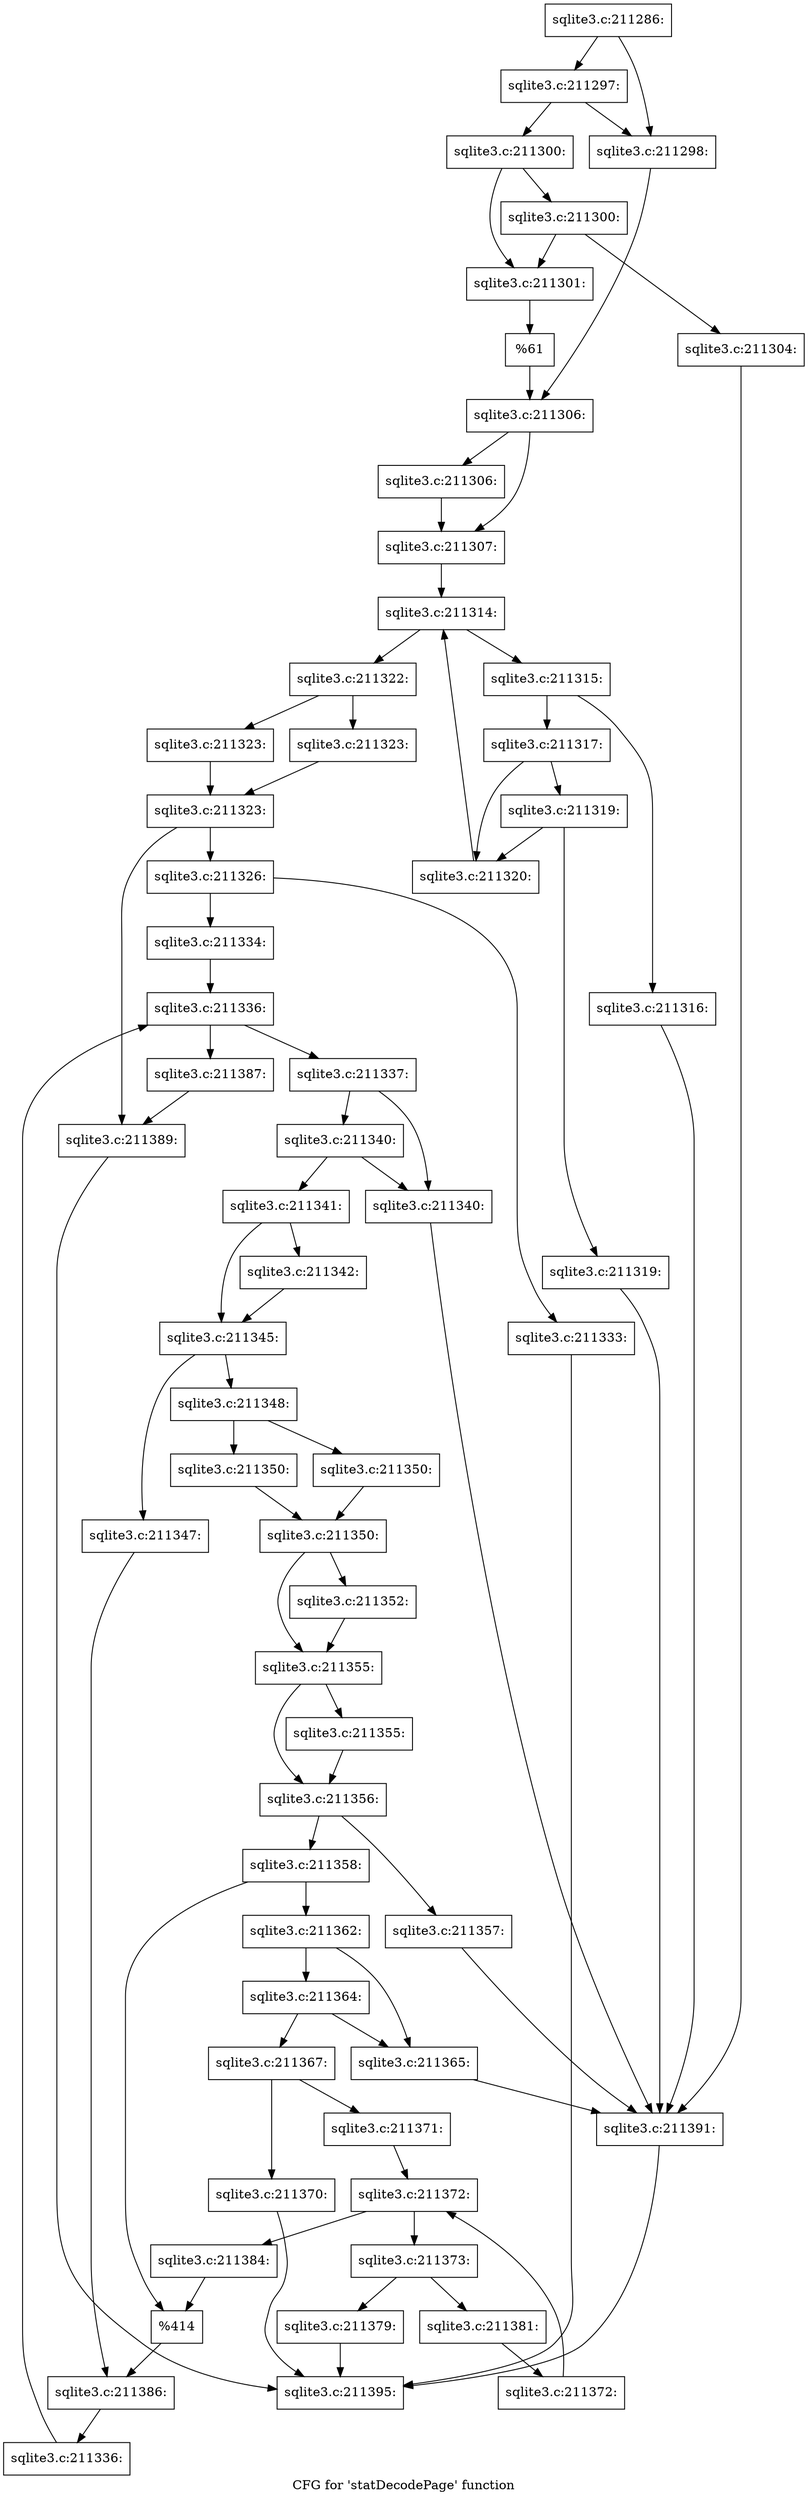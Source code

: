 digraph "CFG for 'statDecodePage' function" {
	label="CFG for 'statDecodePage' function";

	Node0x55c0fb7329c0 [shape=record,label="{sqlite3.c:211286:}"];
	Node0x55c0fb7329c0 -> Node0x55c0f8c3c210;
	Node0x55c0fb7329c0 -> Node0x55c0f8c3c300;
	Node0x55c0f8c3c300 [shape=record,label="{sqlite3.c:211297:}"];
	Node0x55c0f8c3c300 -> Node0x55c0f8c3c210;
	Node0x55c0f8c3c300 -> Node0x55c0f8c3c2b0;
	Node0x55c0f8c3c210 [shape=record,label="{sqlite3.c:211298:}"];
	Node0x55c0f8c3c210 -> Node0x55c0f8c3c260;
	Node0x55c0f8c3c2b0 [shape=record,label="{sqlite3.c:211300:}"];
	Node0x55c0f8c3c2b0 -> Node0x55c0f8c3cfc0;
	Node0x55c0f8c3c2b0 -> Node0x55c0f8c3d0b0;
	Node0x55c0f8c3d0b0 [shape=record,label="{sqlite3.c:211300:}"];
	Node0x55c0f8c3d0b0 -> Node0x55c0f8c3cfc0;
	Node0x55c0f8c3d0b0 -> Node0x55c0f8c3d060;
	Node0x55c0f8c3cfc0 [shape=record,label="{sqlite3.c:211301:}"];
	Node0x55c0f8c3cfc0 -> Node0x55c0f8c3d010;
	Node0x55c0f8c3d060 [shape=record,label="{sqlite3.c:211304:}"];
	Node0x55c0f8c3d060 -> Node0x55c0f8c3e580;
	Node0x55c0f8c3d010 [shape=record,label="{%61}"];
	Node0x55c0f8c3d010 -> Node0x55c0f8c3c260;
	Node0x55c0f8c3c260 [shape=record,label="{sqlite3.c:211306:}"];
	Node0x55c0f8c3c260 -> Node0x55c0f8c3e810;
	Node0x55c0f8c3c260 -> Node0x55c0f8c3e860;
	Node0x55c0f8c3e810 [shape=record,label="{sqlite3.c:211306:}"];
	Node0x55c0f8c3e810 -> Node0x55c0f8c3e860;
	Node0x55c0f8c3e860 [shape=record,label="{sqlite3.c:211307:}"];
	Node0x55c0f8c3e860 -> Node0x55c0f8c41520;
	Node0x55c0f8c41520 [shape=record,label="{sqlite3.c:211314:}"];
	Node0x55c0f8c41520 -> Node0x55c0f8c41800;
	Node0x55c0f8c41520 -> Node0x55c0f8c41680;
	Node0x55c0f8c41800 [shape=record,label="{sqlite3.c:211315:}"];
	Node0x55c0f8c41800 -> Node0x55c0f8c41d00;
	Node0x55c0f8c41800 -> Node0x55c0f8c41d50;
	Node0x55c0f8c41d00 [shape=record,label="{sqlite3.c:211316:}"];
	Node0x55c0f8c41d00 -> Node0x55c0f8c3e580;
	Node0x55c0f8c41d50 [shape=record,label="{sqlite3.c:211317:}"];
	Node0x55c0f8c41d50 -> Node0x55c0f8c436c0;
	Node0x55c0f8c41d50 -> Node0x55c0f8c43670;
	Node0x55c0f8c436c0 [shape=record,label="{sqlite3.c:211319:}"];
	Node0x55c0f8c436c0 -> Node0x55c0f8c43620;
	Node0x55c0f8c436c0 -> Node0x55c0f8c43670;
	Node0x55c0f8c43620 [shape=record,label="{sqlite3.c:211319:}"];
	Node0x55c0f8c43620 -> Node0x55c0f8c3e580;
	Node0x55c0f8c43670 [shape=record,label="{sqlite3.c:211320:}"];
	Node0x55c0f8c43670 -> Node0x55c0f8c41520;
	Node0x55c0f8c41680 [shape=record,label="{sqlite3.c:211322:}"];
	Node0x55c0f8c41680 -> Node0x55c0f8c44470;
	Node0x55c0f8c41680 -> Node0x55c0f8c444c0;
	Node0x55c0f8c44470 [shape=record,label="{sqlite3.c:211323:}"];
	Node0x55c0f8c44470 -> Node0x55c0f8c44510;
	Node0x55c0f8c444c0 [shape=record,label="{sqlite3.c:211323:}"];
	Node0x55c0f8c444c0 -> Node0x55c0f8c44510;
	Node0x55c0f8c44510 [shape=record,label="{sqlite3.c:211323:}"];
	Node0x55c0f8c44510 -> Node0x55c0f8c44dd0;
	Node0x55c0f8c44510 -> Node0x55c0f8c44e20;
	Node0x55c0f8c44dd0 [shape=record,label="{sqlite3.c:211326:}"];
	Node0x55c0f8c44dd0 -> Node0x55c0f8c46750;
	Node0x55c0f8c44dd0 -> Node0x55c0f8c467a0;
	Node0x55c0f8c46750 [shape=record,label="{sqlite3.c:211333:}"];
	Node0x55c0f8c46750 -> Node0x55c0fb732b40;
	Node0x55c0f8c467a0 [shape=record,label="{sqlite3.c:211334:}"];
	Node0x55c0f8c467a0 -> Node0x55c0f8c47750;
	Node0x55c0f8c47750 [shape=record,label="{sqlite3.c:211336:}"];
	Node0x55c0f8c47750 -> Node0x55c0f8c47970;
	Node0x55c0f8c47750 -> Node0x55c0f8c475a0;
	Node0x55c0f8c47970 [shape=record,label="{sqlite3.c:211337:}"];
	Node0x55c0f8c47970 -> Node0x55c0f8c49280;
	Node0x55c0f8c47970 -> Node0x55c0f8c49320;
	Node0x55c0f8c49320 [shape=record,label="{sqlite3.c:211340:}"];
	Node0x55c0f8c49320 -> Node0x55c0f8c49280;
	Node0x55c0f8c49320 -> Node0x55c0f8c492d0;
	Node0x55c0f8c49280 [shape=record,label="{sqlite3.c:211340:}"];
	Node0x55c0f8c49280 -> Node0x55c0f8c3e580;
	Node0x55c0f8c492d0 [shape=record,label="{sqlite3.c:211341:}"];
	Node0x55c0f8c492d0 -> Node0x55c0f8c49ac0;
	Node0x55c0f8c492d0 -> Node0x55c0f8c49a70;
	Node0x55c0f8c49a70 [shape=record,label="{sqlite3.c:211342:}"];
	Node0x55c0f8c49a70 -> Node0x55c0f8c49ac0;
	Node0x55c0f8c49ac0 [shape=record,label="{sqlite3.c:211345:}"];
	Node0x55c0f8c49ac0 -> Node0x55c0f8c4a6c0;
	Node0x55c0f8c49ac0 -> Node0x55c0f8c4a760;
	Node0x55c0f8c4a6c0 [shape=record,label="{sqlite3.c:211347:}"];
	Node0x55c0f8c4a6c0 -> Node0x55c0f8c4a710;
	Node0x55c0f8c4a760 [shape=record,label="{sqlite3.c:211348:}"];
	Node0x55c0f8c4a760 -> Node0x55c0f8c4b3e0;
	Node0x55c0f8c4a760 -> Node0x55c0f8c4b430;
	Node0x55c0f8c4b3e0 [shape=record,label="{sqlite3.c:211350:}"];
	Node0x55c0f8c4b3e0 -> Node0x55c0f8c4b480;
	Node0x55c0f8c4b430 [shape=record,label="{sqlite3.c:211350:}"];
	Node0x55c0f8c4b430 -> Node0x55c0f8c4b480;
	Node0x55c0f8c4b480 [shape=record,label="{sqlite3.c:211350:}"];
	Node0x55c0f8c4b480 -> Node0x55c0f8c4c400;
	Node0x55c0f8c4b480 -> Node0x55c0f8c4c450;
	Node0x55c0f8c4c400 [shape=record,label="{sqlite3.c:211352:}"];
	Node0x55c0f8c4c400 -> Node0x55c0f8c4c450;
	Node0x55c0f8c4c450 [shape=record,label="{sqlite3.c:211355:}"];
	Node0x55c0f8c4c450 -> Node0x55c0f8c4d3e0;
	Node0x55c0f8c4c450 -> Node0x55c0f8c4d430;
	Node0x55c0f8c4d3e0 [shape=record,label="{sqlite3.c:211355:}"];
	Node0x55c0f8c4d3e0 -> Node0x55c0f8c4d430;
	Node0x55c0f8c4d430 [shape=record,label="{sqlite3.c:211356:}"];
	Node0x55c0f8c4d430 -> Node0x55c0f5513820;
	Node0x55c0f8c4d430 -> Node0x55c0f8c4f430;
	Node0x55c0f5513820 [shape=record,label="{sqlite3.c:211357:}"];
	Node0x55c0f5513820 -> Node0x55c0f8c3e580;
	Node0x55c0f8c4f430 [shape=record,label="{sqlite3.c:211358:}"];
	Node0x55c0f8c4f430 -> Node0x55c0f8c4fd30;
	Node0x55c0f8c4f430 -> Node0x55c0f8c4fd80;
	Node0x55c0f8c4fd30 [shape=record,label="{sqlite3.c:211362:}"];
	Node0x55c0f8c4fd30 -> Node0x55c0f8c50e20;
	Node0x55c0f8c4fd30 -> Node0x55c0f8c50ec0;
	Node0x55c0f8c50ec0 [shape=record,label="{sqlite3.c:211364:}"];
	Node0x55c0f8c50ec0 -> Node0x55c0f8c50e20;
	Node0x55c0f8c50ec0 -> Node0x55c0f8c50e70;
	Node0x55c0f8c50e20 [shape=record,label="{sqlite3.c:211365:}"];
	Node0x55c0f8c50e20 -> Node0x55c0f8c3e580;
	Node0x55c0f8c50e70 [shape=record,label="{sqlite3.c:211367:}"];
	Node0x55c0f8c50e70 -> Node0x55c0f8c52ac0;
	Node0x55c0f8c50e70 -> Node0x55c0f8c52b10;
	Node0x55c0f8c52ac0 [shape=record,label="{sqlite3.c:211370:}"];
	Node0x55c0f8c52ac0 -> Node0x55c0fb732b40;
	Node0x55c0f8c52b10 [shape=record,label="{sqlite3.c:211371:}"];
	Node0x55c0f8c52b10 -> Node0x55c0f8c53ab0;
	Node0x55c0f8c53ab0 [shape=record,label="{sqlite3.c:211372:}"];
	Node0x55c0f8c53ab0 -> Node0x55c0f8c53cd0;
	Node0x55c0f8c53ab0 -> Node0x55c0f8c53900;
	Node0x55c0f8c53cd0 [shape=record,label="{sqlite3.c:211373:}"];
	Node0x55c0f8c53cd0 -> Node0x55c0f8c554d0;
	Node0x55c0f8c53cd0 -> Node0x55c0f8c55520;
	Node0x55c0f8c554d0 [shape=record,label="{sqlite3.c:211379:}"];
	Node0x55c0f8c554d0 -> Node0x55c0fb732b40;
	Node0x55c0f8c55520 [shape=record,label="{sqlite3.c:211381:}"];
	Node0x55c0f8c55520 -> Node0x55c0f8c53c40;
	Node0x55c0f8c53c40 [shape=record,label="{sqlite3.c:211372:}"];
	Node0x55c0f8c53c40 -> Node0x55c0f8c53ab0;
	Node0x55c0f8c53900 [shape=record,label="{sqlite3.c:211384:}"];
	Node0x55c0f8c53900 -> Node0x55c0f8c4fd80;
	Node0x55c0f8c4fd80 [shape=record,label="{%414}"];
	Node0x55c0f8c4fd80 -> Node0x55c0f8c4a710;
	Node0x55c0f8c4a710 [shape=record,label="{sqlite3.c:211386:}"];
	Node0x55c0f8c4a710 -> Node0x55c0f8c478e0;
	Node0x55c0f8c478e0 [shape=record,label="{sqlite3.c:211336:}"];
	Node0x55c0f8c478e0 -> Node0x55c0f8c47750;
	Node0x55c0f8c475a0 [shape=record,label="{sqlite3.c:211387:}"];
	Node0x55c0f8c475a0 -> Node0x55c0f8c44e20;
	Node0x55c0f8c44e20 [shape=record,label="{sqlite3.c:211389:}"];
	Node0x55c0f8c44e20 -> Node0x55c0fb732b40;
	Node0x55c0f8c3e580 [shape=record,label="{sqlite3.c:211391:}"];
	Node0x55c0f8c3e580 -> Node0x55c0fb732b40;
	Node0x55c0fb732b40 [shape=record,label="{sqlite3.c:211395:}"];
}
